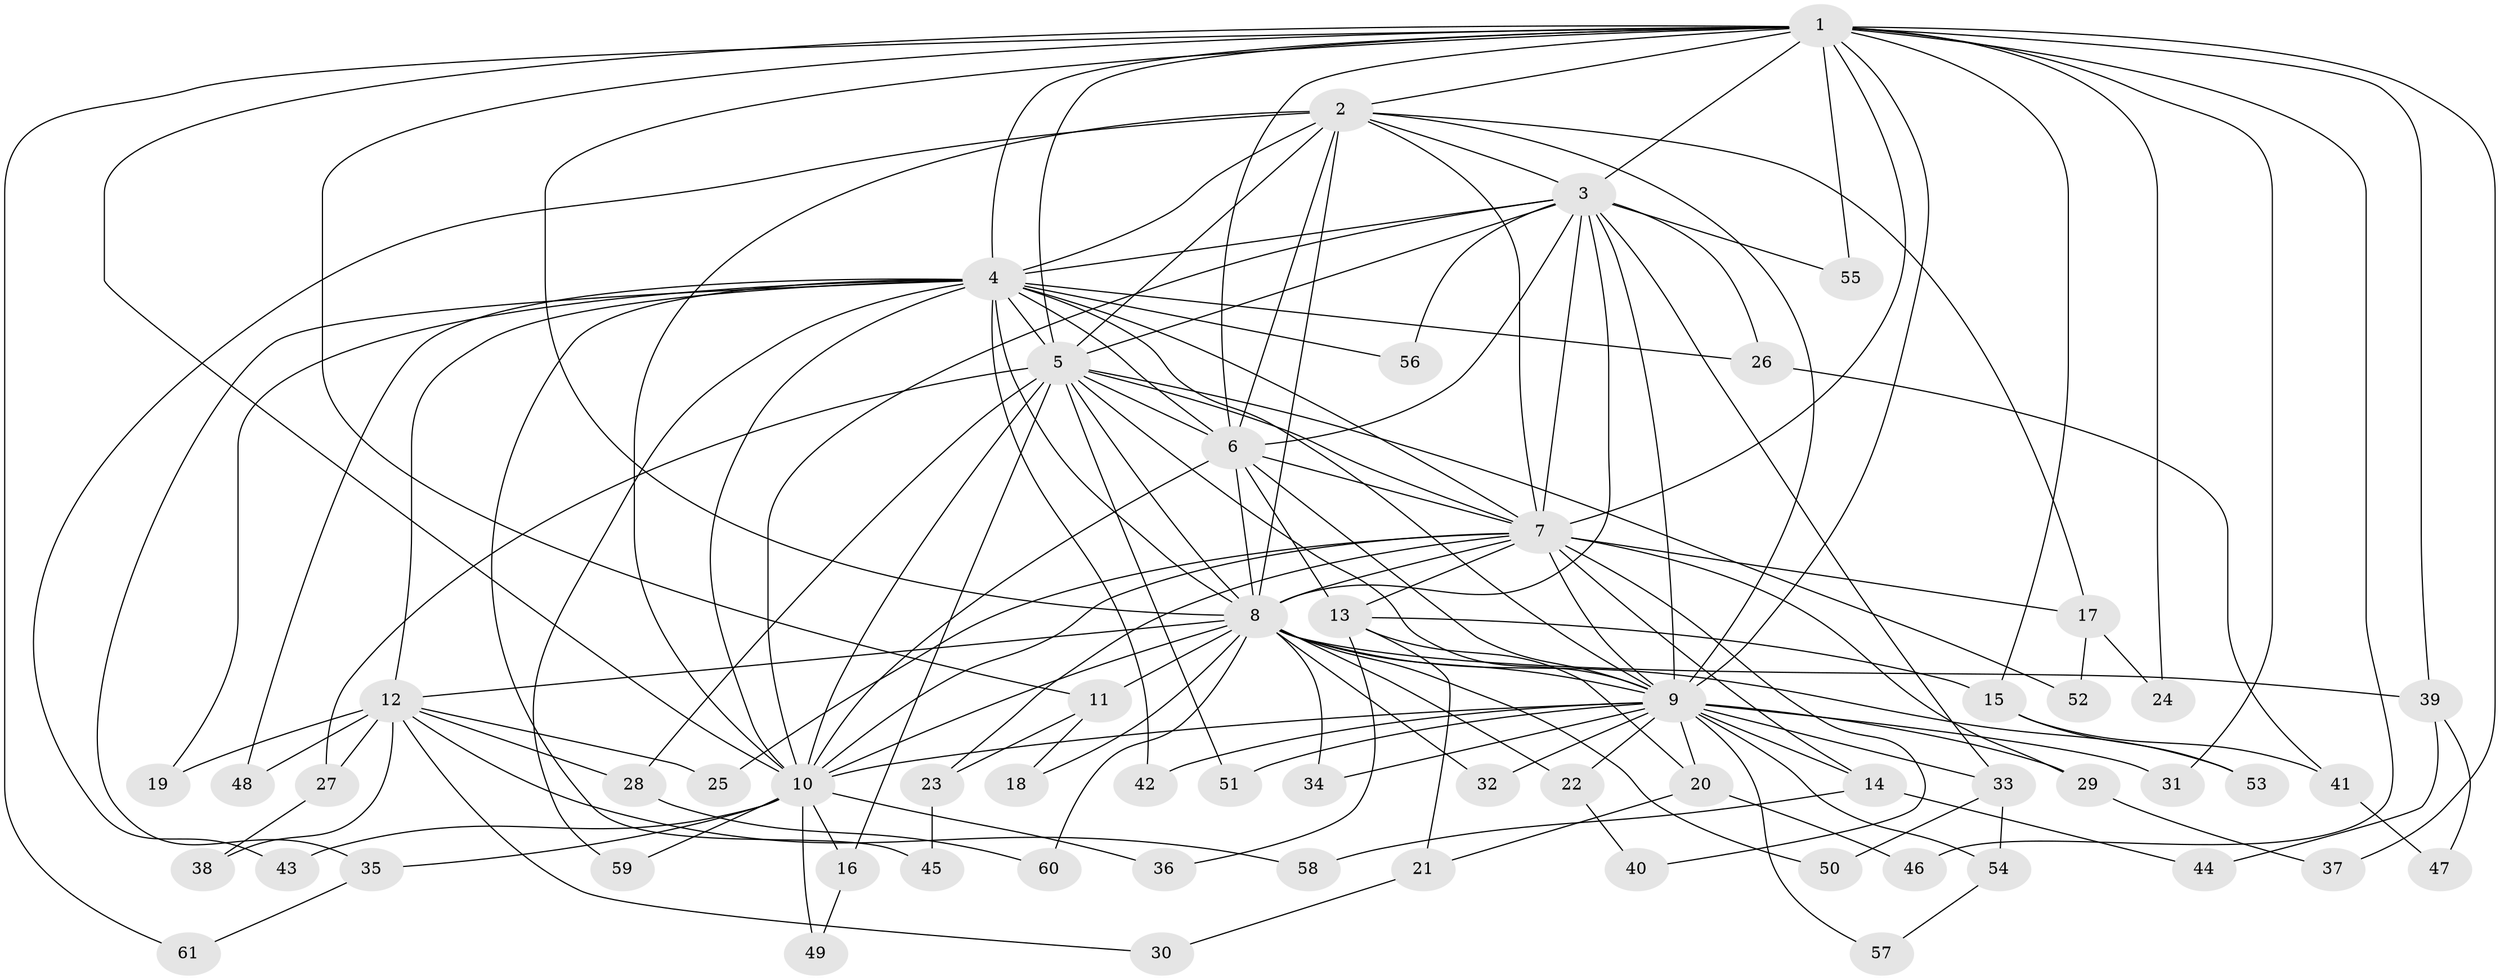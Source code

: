 // Generated by graph-tools (version 1.1) at 2025/46/03/09/25 04:46:03]
// undirected, 61 vertices, 147 edges
graph export_dot {
graph [start="1"]
  node [color=gray90,style=filled];
  1;
  2;
  3;
  4;
  5;
  6;
  7;
  8;
  9;
  10;
  11;
  12;
  13;
  14;
  15;
  16;
  17;
  18;
  19;
  20;
  21;
  22;
  23;
  24;
  25;
  26;
  27;
  28;
  29;
  30;
  31;
  32;
  33;
  34;
  35;
  36;
  37;
  38;
  39;
  40;
  41;
  42;
  43;
  44;
  45;
  46;
  47;
  48;
  49;
  50;
  51;
  52;
  53;
  54;
  55;
  56;
  57;
  58;
  59;
  60;
  61;
  1 -- 2;
  1 -- 3;
  1 -- 4;
  1 -- 5;
  1 -- 6;
  1 -- 7;
  1 -- 8;
  1 -- 9;
  1 -- 10;
  1 -- 11;
  1 -- 15;
  1 -- 24;
  1 -- 31;
  1 -- 37;
  1 -- 39;
  1 -- 46;
  1 -- 55;
  1 -- 61;
  2 -- 3;
  2 -- 4;
  2 -- 5;
  2 -- 6;
  2 -- 7;
  2 -- 8;
  2 -- 9;
  2 -- 10;
  2 -- 17;
  2 -- 43;
  3 -- 4;
  3 -- 5;
  3 -- 6;
  3 -- 7;
  3 -- 8;
  3 -- 9;
  3 -- 10;
  3 -- 26;
  3 -- 33;
  3 -- 55;
  3 -- 56;
  4 -- 5;
  4 -- 6;
  4 -- 7;
  4 -- 8;
  4 -- 9;
  4 -- 10;
  4 -- 12;
  4 -- 19;
  4 -- 26;
  4 -- 35;
  4 -- 42;
  4 -- 45;
  4 -- 48;
  4 -- 56;
  4 -- 59;
  5 -- 6;
  5 -- 7;
  5 -- 8;
  5 -- 9;
  5 -- 10;
  5 -- 16;
  5 -- 27;
  5 -- 28;
  5 -- 51;
  5 -- 52;
  6 -- 7;
  6 -- 8;
  6 -- 9;
  6 -- 10;
  6 -- 13;
  7 -- 8;
  7 -- 9;
  7 -- 10;
  7 -- 13;
  7 -- 14;
  7 -- 17;
  7 -- 23;
  7 -- 25;
  7 -- 29;
  7 -- 40;
  8 -- 9;
  8 -- 10;
  8 -- 11;
  8 -- 12;
  8 -- 18;
  8 -- 22;
  8 -- 32;
  8 -- 34;
  8 -- 39;
  8 -- 50;
  8 -- 53;
  8 -- 60;
  9 -- 10;
  9 -- 14;
  9 -- 20;
  9 -- 22;
  9 -- 29;
  9 -- 31;
  9 -- 32;
  9 -- 33;
  9 -- 34;
  9 -- 42;
  9 -- 51;
  9 -- 54;
  9 -- 57;
  10 -- 16;
  10 -- 35;
  10 -- 36;
  10 -- 43;
  10 -- 49;
  10 -- 59;
  11 -- 18;
  11 -- 23;
  12 -- 19;
  12 -- 25;
  12 -- 27;
  12 -- 28;
  12 -- 30;
  12 -- 38;
  12 -- 48;
  12 -- 58;
  13 -- 15;
  13 -- 20;
  13 -- 21;
  13 -- 36;
  14 -- 44;
  14 -- 58;
  15 -- 41;
  15 -- 53;
  16 -- 49;
  17 -- 24;
  17 -- 52;
  20 -- 21;
  20 -- 46;
  21 -- 30;
  22 -- 40;
  23 -- 45;
  26 -- 41;
  27 -- 38;
  28 -- 60;
  29 -- 37;
  33 -- 50;
  33 -- 54;
  35 -- 61;
  39 -- 44;
  39 -- 47;
  41 -- 47;
  54 -- 57;
}

